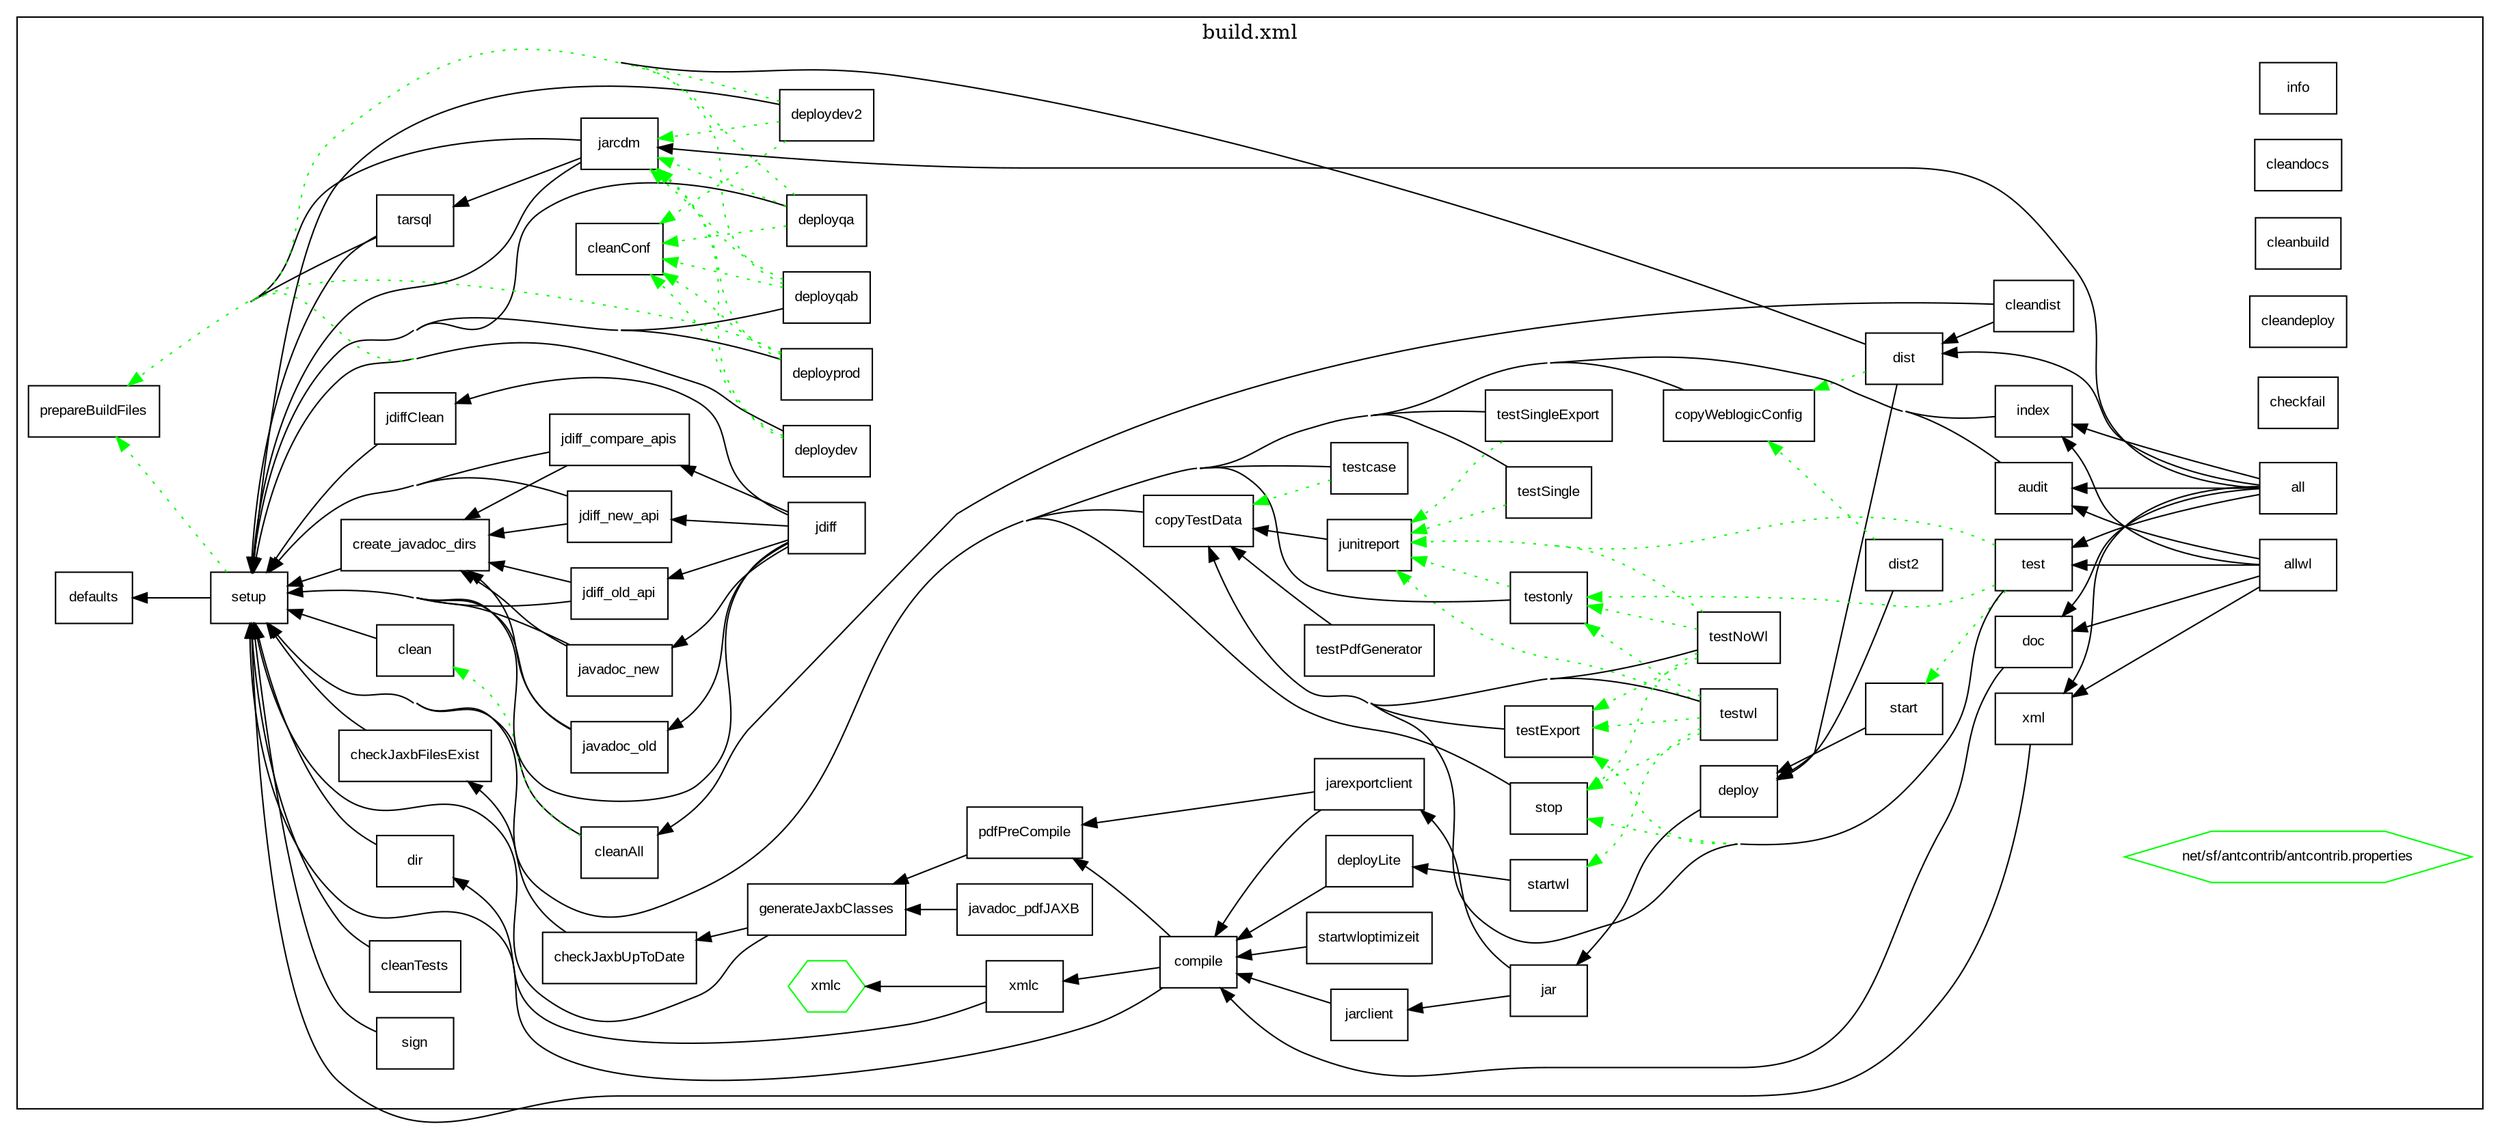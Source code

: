 digraph G {
node [shape=box,fontname="Arial",fontsize="10"];
edge [fontname="Arial",fontsize="8"];
rankdir=RL;

concentrate=true;
	subgraph cluster_0 {
		label="build.xml"
		build_target_info [label="info" shape=box color=black ]; 
		build_target_defaults [label="defaults" shape=box color=black ]; 
		build_target_setup [label="setup" shape=box color=black ]; 
		build_target_clean [label="clean" shape=box color=black ]; 
		build_target_cleandocs [label="cleandocs" shape=box color=black ]; 
		build_target_cleanTests [label="cleanTests" shape=box color=black ]; 
		build_target_cleanbuild [label="cleanbuild" shape=box color=black ]; 
		build_target_cleandeploy [label="cleandeploy" shape=box color=black ]; 
		build_target_dir [label="dir" shape=box color=black ]; 
		build_target_xmlc [label="xmlc" shape=box color=black ]; 
		build_target_checkJaxbUpToDate [label="checkJaxbUpToDate" shape=box color=black ]; 
		build_target_checkJaxbFilesExist [label="checkJaxbFilesExist" shape=box color=black ]; 
		build_target_generateJaxbClasses [label="generateJaxbClasses" shape=box color=black ]; 
		build_target_javadoc_pdfJAXB [label="javadoc_pdfJAXB" shape=box color=black ]; 
		build_target_pdfPreCompile [label="pdfPreCompile" shape=box color=black ]; 
		build_target_compile [label="compile" shape=box color=black ]; 
		build_target_sign [label="sign" shape=box color=black ]; 
		build_target_jar [label="jar" shape=box color=black ]; 
		build_target_jarclient [label="jarclient" shape=box color=black ]; 
		build_target_jarexportclient [label="jarexportclient" shape=box color=black ]; 
		build_target_jarcdm [label="jarcdm" shape=box color=black ]; 
		build_target_tarsql [label="tarsql" shape=box color=black ]; 
		build_target_deploy [label="deploy" shape=box color=black ]; 
		build_target_deployLite [label="deployLite" shape=box color=black ]; 
		build_target_cleandist [label="cleandist" shape=box color=black ]; 
		build_target_cleanAll [label="cleanAll" shape=box color=black ]; 
		build_target_deploydev [label="deploydev" shape=box color=black ]; 
		build_target_deploydev2 [label="deploydev2" shape=box color=black ]; 
		build_target_cleanConf [label="cleanConf" shape=box color=black ]; 
		build_target_deployqa [label="deployqa" shape=box color=black ]; 
		build_target_deployqab [label="deployqab" shape=box color=black ]; 
		build_target_deployprod [label="deployprod" shape=box color=black ]; 
		build_target_prepareBuildFiles [label="prepareBuildFiles" shape=box color=black ]; 
		build_target_dist [label="dist" shape=box color=black ]; 
		build_target_copyWeblogicConfig [label="copyWeblogicConfig" shape=box color=black ]; 
		build_target_dist2 [label="dist2" shape=box color=black ]; 
		build_target_start [label="start" shape=box color=black ]; 
		build_target_startwl [label="startwl" shape=box color=black ]; 
		build_target_startwloptimizeit [label="startwloptimizeit" shape=box color=black ]; 
		build_target_stop [label="stop" shape=box color=black ]; 
		build_target_testPdfGenerator [label="testPdfGenerator" shape=box color=black ]; 
		build_target_testExport [label="testExport" shape=box color=black ]; 
		build_target_test [label="test" shape=box color=black ]; 
		build_target_testwl [label="testwl" shape=box color=black ]; 
		build_target_testNoWl [label="testNoWl" shape=box color=black ]; 
		build_target_testonly [label="testonly" shape=box color=black ]; 
		build_target_testSingle [label="testSingle" shape=box color=black ]; 
		build_target_testSingleExport [label="testSingleExport" shape=box color=black ]; 
		build_target_junitreport [label="junitreport" shape=box color=black ]; 
		build_target_checkfail [label="checkfail" shape=box color=black ]; 
		build_target_testcase [label="testcase" shape=box color=black ]; 
		build_target_copyTestData [label="copyTestData" shape=box color=black ]; 
		build_target_xml [label="xml" shape=box color=black ]; 
		build_target_audit [label="audit" shape=box color=black ]; 
		build_target_doc [label="doc" shape=box color=black ]; 
		build_target_index [label="index" shape=box color=black ]; 
		build_target_all [label="all" shape=box color=black ]; 
		build_target_allwl [label="allwl" shape=box color=black ]; 
		build_target_jdiff [label="jdiff" shape=box color=black ]; 
		build_target_create_javadoc_dirs [label="create_javadoc_dirs" shape=box color=black ]; 
		build_target_javadoc_old [label="javadoc_old" shape=box color=black ]; 
		build_target_javadoc_new [label="javadoc_new" shape=box color=black ]; 
		build_target_jdiff_old_api [label="jdiff_old_api" shape=box color=black ]; 
		build_target_jdiff_new_api [label="jdiff_new_api" shape=box color=black ]; 
		build_target_jdiff_compare_apis [label="jdiff_compare_apis" shape=box color=black ]; 
		build_target_jdiffClean [label="jdiffClean" shape=box color=black ]; 
		build_taskdef_net_sf_antcontrib_antcontrib_properties [label="net/sf/antcontrib/antcontrib.properties" shape=hexagon color=green ]; 
		build_taskdef_xmlc [label="xmlc" shape=hexagon color=green ]; 
	}
		build_target_deployqab -> build_target_setup;
		build_target_sign -> build_target_setup;
		build_target_testNoWl -> build_target_testExport[color=green,style=dotted];
		build_target_dist2 -> build_target_deploy;
		build_target_junitreport -> build_target_copyTestData;
		build_target_dist -> build_target_prepareBuildFiles;
		build_target_testwl -> build_target_copyTestData;
		build_target_jdiff_new_api -> build_target_setup;
		build_target_jdiff -> build_target_jdiffClean;
		build_target_dir -> build_target_setup;
		build_target_deployqab -> build_target_jarcdm[color=green,style=dotted];
		build_target_testonly -> build_target_junitreport[color=green,style=dotted];
		build_target_test -> build_target_start[color=green,style=dotted];
		build_target_pdfPreCompile -> build_target_generateJaxbClasses;
		build_target_doc -> build_target_compile;
		build_target_cleanTests -> build_target_setup;
		build_target_jdiffClean -> build_target_setup;
		build_target_dist -> build_target_copyWeblogicConfig[color=green,style=dotted];
		build_target_deploy -> build_target_jar;
		build_target_deployprod -> build_target_setup;
		build_target_audit -> build_target_setup;
		build_target_jarcdm -> build_target_prepareBuildFiles;
		build_target_cleanAll -> build_target_setup;
		build_target_jdiff_old_api -> build_target_create_javadoc_dirs;
		build_target_compile -> build_target_setup;
		build_target_testNoWl -> build_target_copyTestData;
		build_target_jdiff -> build_target_jdiff_old_api;
		build_target_testSingleExport -> build_target_junitreport[color=green,style=dotted];
		build_target_jarclient -> build_target_compile;
		build_target_jarexportclient -> build_target_compile;
		build_target_testwl -> build_target_startwl[color=green,style=dotted];
		build_target_checkJaxbUpToDate -> build_target_checkJaxbFilesExist;
		build_target_cleanAll -> build_target_clean[color=green,style=dotted];
		build_target_jdiff -> build_target_javadoc_new;
		build_target_deployprod -> build_target_cleanConf[color=green,style=dotted];
		build_target_compile -> build_target_xmlc;
		build_target_testSingle -> build_target_junitreport[color=green,style=dotted];
		build_target_deploydev -> build_target_prepareBuildFiles[color=green,style=dotted];
		build_target_test -> build_target_testonly[color=green,style=dotted];
		build_target_test -> build_target_junitreport[color=green,style=dotted];
		build_target_all -> build_target_audit;
		build_target_testwl -> build_target_stop[color=green,style=dotted];
		build_target_allwl -> build_target_xml;
		build_target_all -> build_target_dist;
		build_target_dist2 -> build_target_copyWeblogicConfig[color=green,style=dotted];
		build_target_jdiff_old_api -> build_target_setup;
		build_target_testNoWl -> build_target_junitreport[color=green,style=dotted];
		build_target_all -> build_target_index;
		build_target_jdiff_new_api -> build_target_create_javadoc_dirs;
		build_target_testNoWl -> build_target_stop[color=green,style=dotted];
		build_target_test -> build_target_stop[color=green,style=dotted];
		build_target_compile -> build_target_pdfPreCompile;
		build_target_xmlc -> build_target_dir;
		build_target_allwl -> build_target_doc;
		build_target_testonly -> build_target_setup;
		build_target_startwl -> build_target_deployLite;
		build_target_testwl -> build_target_testonly[color=green,style=dotted];
		build_target_javadoc_new -> build_target_setup;
		build_target_setup -> build_target_prepareBuildFiles[color=green,style=dotted];
		build_target_testNoWl -> build_target_testonly[color=green,style=dotted];
		build_target_testExport -> build_target_copyTestData;
		build_target_allwl -> build_target_audit;
		build_target_all -> build_target_doc;
		build_target_xmlc -> build_taskdef_xmlc;
		build_target_deploydev2 -> build_target_setup;
		build_target_deployprod -> build_target_jarcdm[color=green,style=dotted];
		build_target_jdiff -> build_target_jdiff_new_api;
		build_target_deployqab -> build_target_prepareBuildFiles[color=green,style=dotted];
		build_target_deploydev2 -> build_target_jarcdm[color=green,style=dotted];
		build_target_testPdfGenerator -> build_target_copyTestData;
		build_target_jarcdm -> build_target_setup;
		build_target_deploydev2 -> build_target_prepareBuildFiles[color=green,style=dotted];
		build_target_deploydev2 -> build_target_cleanConf[color=green,style=dotted];
		build_target_deployqa -> build_target_jarcdm[color=green,style=dotted];
		build_target_start -> build_target_deploy;
		build_target_test -> build_target_copyTestData;
		build_target_testwl -> build_target_testExport[color=green,style=dotted];
		build_target_deployqa -> build_target_prepareBuildFiles[color=green,style=dotted];
		build_target_copyTestData -> build_target_setup;
		build_target_generateJaxbClasses -> build_target_checkJaxbUpToDate;
		build_target_jar -> build_target_jarexportclient;
		build_target_create_javadoc_dirs -> build_target_setup;
		build_target_testSingleExport -> build_target_setup;
		build_target_test -> build_target_testExport[color=green,style=dotted];
		build_target_deploydev -> build_target_cleanConf[color=green,style=dotted];
		build_target_all -> build_target_test;
		build_target_copyWeblogicConfig -> build_target_setup;
		build_target_testcase -> build_target_copyTestData[color=green,style=dotted];
		build_target_clean -> build_target_setup;
		build_target_deployqa -> build_target_setup;
		build_target_tarsql -> build_target_prepareBuildFiles;
		build_target_cleandist -> build_target_dist;
		build_target_jdiff_compare_apis -> build_target_setup;
		build_target_all -> build_target_jarcdm;
		build_target_deployprod -> build_target_prepareBuildFiles[color=green,style=dotted];
		build_target_tarsql -> build_target_setup;
		build_target_deploydev -> build_target_jarcdm[color=green,style=dotted];
		build_target_deployqab -> build_target_cleanConf[color=green,style=dotted];
		build_target_javadoc_new -> build_target_create_javadoc_dirs;
		build_target_deploydev -> build_target_setup;
		build_target_jar -> build_target_jarclient;
		build_target_dist -> build_target_deploy;
		build_target_jdiff -> build_target_jdiff_compare_apis;
		build_target_testcase -> build_target_setup;
		build_target_javadoc_pdfJAXB -> build_target_generateJaxbClasses;
		build_target_jarexportclient -> build_target_pdfPreCompile;
		build_target_stop -> build_target_setup;
		build_target_generateJaxbClasses -> build_target_setup;
		build_target_checkJaxbFilesExist -> build_target_setup;
		build_target_allwl -> build_target_test;
		build_target_jdiff -> build_target_javadoc_old;
		build_target_javadoc_old -> build_target_setup;
		build_target_all -> build_target_xml;
		build_target_startwloptimizeit -> build_target_compile;
		build_target_deployLite -> build_target_compile;
		build_target_xml -> build_target_setup;
		build_target_cleandist -> build_target_cleanAll;
		build_target_jarcdm -> build_target_tarsql;
		build_target_testSingle -> build_target_setup;
		build_target_deployqa -> build_target_cleanConf[color=green,style=dotted];
		build_target_jdiff -> build_target_setup;
		build_target_setup -> build_target_defaults;
		build_target_index -> build_target_setup;
		build_target_allwl -> build_target_index;
		build_target_javadoc_old -> build_target_create_javadoc_dirs;
		build_target_testwl -> build_target_junitreport[color=green,style=dotted];
		build_target_jdiff_compare_apis -> build_target_create_javadoc_dirs;
}